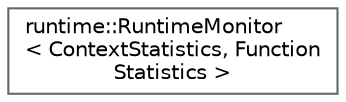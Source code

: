 digraph "Graphical Class Hierarchy"
{
 // LATEX_PDF_SIZE
  bgcolor="transparent";
  edge [fontname=Helvetica,fontsize=10,labelfontname=Helvetica,labelfontsize=10];
  node [fontname=Helvetica,fontsize=10,shape=box,height=0.2,width=0.4];
  rankdir="LR";
  Node0 [id="Node000000",label="runtime::RuntimeMonitor\l\< ContextStatistics, Function\lStatistics \>",height=0.2,width=0.4,color="grey40", fillcolor="white", style="filled",URL="$da/d2b/classruntime_1_1RuntimeMonitor.html",tooltip=" "];
}
